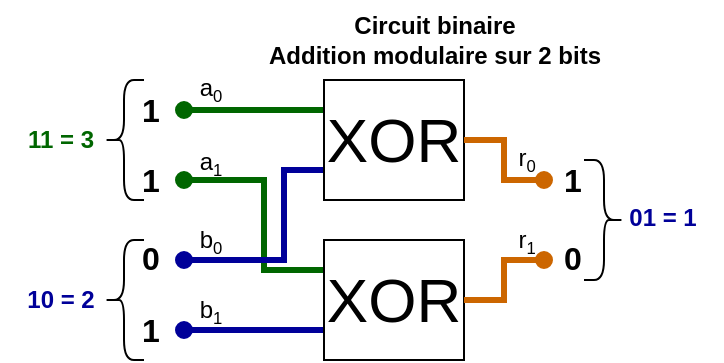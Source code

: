 <mxfile version="21.5.0" type="device" pages="2">
  <diagram name="Page-1" id="2JVBHi15vYsiEp_4ve-y">
    <mxGraphModel dx="782" dy="553" grid="1" gridSize="10" guides="1" tooltips="1" connect="1" arrows="1" fold="1" page="1" pageScale="1" pageWidth="827" pageHeight="1169" math="0" shadow="0">
      <root>
        <mxCell id="0" />
        <mxCell id="1" parent="0" />
        <mxCell id="0TnctNxrD1-3UNqjvdYk-1" value="" style="endArrow=none;html=1;rounded=0;strokeColor=#006600;strokeWidth=3;entryX=0;entryY=0.25;entryDx=0;entryDy=0;edgeStyle=orthogonalEdgeStyle;startArrow=oval;startFill=1;" parent="1" target="0TnctNxrD1-3UNqjvdYk-7" edge="1">
          <mxGeometry width="50" height="50" relative="1" as="geometry">
            <mxPoint x="240" y="255" as="sourcePoint" />
            <mxPoint x="320" y="240" as="targetPoint" />
            <Array as="points">
              <mxPoint x="260" y="255" />
              <mxPoint x="260" y="255" />
            </Array>
          </mxGeometry>
        </mxCell>
        <mxCell id="0TnctNxrD1-3UNqjvdYk-2" value="" style="endArrow=none;html=1;rounded=0;strokeColor=#006600;strokeWidth=3;entryX=0;entryY=0.25;entryDx=0;entryDy=0;edgeStyle=orthogonalEdgeStyle;startArrow=oval;startFill=1;" parent="1" target="0TnctNxrD1-3UNqjvdYk-8" edge="1">
          <mxGeometry width="50" height="50" relative="1" as="geometry">
            <mxPoint x="240" y="290" as="sourcePoint" />
            <mxPoint x="320" y="280" as="targetPoint" />
            <Array as="points">
              <mxPoint x="240" y="290" />
              <mxPoint x="280" y="290" />
              <mxPoint x="280" y="335" />
            </Array>
          </mxGeometry>
        </mxCell>
        <mxCell id="0TnctNxrD1-3UNqjvdYk-4" value="" style="endArrow=none;html=1;rounded=0;strokeWidth=3;strokeColor=#000099;entryX=0;entryY=0.75;entryDx=0;entryDy=0;edgeStyle=orthogonalEdgeStyle;startArrow=oval;startFill=1;" parent="1" target="0TnctNxrD1-3UNqjvdYk-7" edge="1">
          <mxGeometry width="50" height="50" relative="1" as="geometry">
            <mxPoint x="240" y="330" as="sourcePoint" />
            <mxPoint x="320" y="360" as="targetPoint" />
            <Array as="points">
              <mxPoint x="290" y="330" />
              <mxPoint x="290" y="285" />
            </Array>
          </mxGeometry>
        </mxCell>
        <mxCell id="0TnctNxrD1-3UNqjvdYk-5" value="" style="endArrow=none;html=1;rounded=0;strokeWidth=3;strokeColor=#000099;entryX=0;entryY=0.75;entryDx=0;entryDy=0;edgeStyle=orthogonalEdgeStyle;startArrow=oval;startFill=1;" parent="1" target="0TnctNxrD1-3UNqjvdYk-8" edge="1">
          <mxGeometry width="50" height="50" relative="1" as="geometry">
            <mxPoint x="240" y="365" as="sourcePoint" />
            <mxPoint x="320" y="400" as="targetPoint" />
            <Array as="points">
              <mxPoint x="274" y="365" />
              <mxPoint x="310" y="365" />
            </Array>
          </mxGeometry>
        </mxCell>
        <mxCell id="0TnctNxrD1-3UNqjvdYk-7" value="&lt;font style=&quot;font-size: 31px;&quot;&gt;XOR&lt;/font&gt;" style="rounded=0;whiteSpace=wrap;html=1;" parent="1" vertex="1">
          <mxGeometry x="310" y="240" width="70" height="60" as="geometry" />
        </mxCell>
        <mxCell id="0TnctNxrD1-3UNqjvdYk-8" value="&lt;font style=&quot;font-size: 31px;&quot;&gt;XOR&lt;/font&gt;" style="rounded=0;whiteSpace=wrap;html=1;" parent="1" vertex="1">
          <mxGeometry x="310" y="320" width="70" height="60" as="geometry" />
        </mxCell>
        <mxCell id="0TnctNxrD1-3UNqjvdYk-10" value="" style="endArrow=oval;html=1;rounded=0;strokeColor=#CC6600;strokeWidth=3;startArrow=none;startFill=0;exitX=1;exitY=0.5;exitDx=0;exitDy=0;edgeStyle=orthogonalEdgeStyle;endFill=1;" parent="1" source="0TnctNxrD1-3UNqjvdYk-7" edge="1">
          <mxGeometry width="50" height="50" relative="1" as="geometry">
            <mxPoint x="440" y="300" as="sourcePoint" />
            <mxPoint x="420" y="290" as="targetPoint" />
            <Array as="points">
              <mxPoint x="400" y="270" />
              <mxPoint x="400" y="290" />
            </Array>
          </mxGeometry>
        </mxCell>
        <mxCell id="0TnctNxrD1-3UNqjvdYk-11" value="" style="endArrow=oval;html=1;rounded=0;strokeColor=#CC6600;strokeWidth=3;startArrow=none;startFill=0;exitX=1;exitY=0.5;exitDx=0;exitDy=0;endFill=1;edgeStyle=orthogonalEdgeStyle;" parent="1" source="0TnctNxrD1-3UNqjvdYk-8" edge="1">
          <mxGeometry width="50" height="50" relative="1" as="geometry">
            <mxPoint x="380" y="344" as="sourcePoint" />
            <mxPoint x="420" y="330" as="targetPoint" />
            <Array as="points">
              <mxPoint x="400" y="350" />
              <mxPoint x="400" y="330" />
              <mxPoint x="420" y="330" />
            </Array>
          </mxGeometry>
        </mxCell>
        <mxCell id="0TnctNxrD1-3UNqjvdYk-14" value="&lt;b&gt;&lt;font style=&quot;font-size: 16px;&quot;&gt;1&lt;/font&gt;&lt;/b&gt;" style="text;html=1;align=center;verticalAlign=middle;resizable=0;points=[];autosize=1;strokeColor=none;fillColor=none;" parent="1" vertex="1">
          <mxGeometry x="208" y="240" width="30" height="30" as="geometry" />
        </mxCell>
        <mxCell id="0TnctNxrD1-3UNqjvdYk-15" value="&lt;b&gt;&lt;font style=&quot;font-size: 16px;&quot;&gt;1&lt;/font&gt;&lt;/b&gt;" style="text;html=1;align=center;verticalAlign=middle;resizable=0;points=[];autosize=1;strokeColor=none;fillColor=none;" parent="1" vertex="1">
          <mxGeometry x="208" y="274.5" width="30" height="30" as="geometry" />
        </mxCell>
        <mxCell id="0TnctNxrD1-3UNqjvdYk-16" value="&lt;b&gt;&lt;font style=&quot;font-size: 16px;&quot;&gt;1&lt;/font&gt;&lt;/b&gt;" style="text;html=1;align=center;verticalAlign=middle;resizable=0;points=[];autosize=1;strokeColor=none;fillColor=none;" parent="1" vertex="1">
          <mxGeometry x="208" y="350" width="30" height="30" as="geometry" />
        </mxCell>
        <mxCell id="0TnctNxrD1-3UNqjvdYk-18" value="&lt;b&gt;&lt;font style=&quot;font-size: 16px;&quot;&gt;0&lt;/font&gt;&lt;/b&gt;" style="text;html=1;align=center;verticalAlign=middle;resizable=0;points=[];autosize=1;strokeColor=none;fillColor=none;" parent="1" vertex="1">
          <mxGeometry x="208" y="314" width="30" height="30" as="geometry" />
        </mxCell>
        <mxCell id="0TnctNxrD1-3UNqjvdYk-19" value="&lt;b&gt;&lt;font style=&quot;font-size: 16px;&quot;&gt;1&lt;/font&gt;&lt;/b&gt;" style="text;html=1;align=center;verticalAlign=middle;resizable=0;points=[];autosize=1;strokeColor=none;fillColor=none;" parent="1" vertex="1">
          <mxGeometry x="419" y="274.5" width="30" height="30" as="geometry" />
        </mxCell>
        <mxCell id="0TnctNxrD1-3UNqjvdYk-21" value="&lt;b&gt;&lt;font style=&quot;font-size: 16px;&quot;&gt;0&lt;/font&gt;&lt;/b&gt;" style="text;html=1;align=center;verticalAlign=middle;resizable=0;points=[];autosize=1;strokeColor=none;fillColor=none;" parent="1" vertex="1">
          <mxGeometry x="419" y="314" width="30" height="30" as="geometry" />
        </mxCell>
        <mxCell id="0TnctNxrD1-3UNqjvdYk-22" value="" style="shape=curlyBracket;whiteSpace=wrap;html=1;rounded=1;labelPosition=left;verticalLabelPosition=middle;align=right;verticalAlign=middle;" parent="1" vertex="1">
          <mxGeometry x="200" y="240" width="20" height="60" as="geometry" />
        </mxCell>
        <mxCell id="0TnctNxrD1-3UNqjvdYk-23" value="" style="shape=curlyBracket;whiteSpace=wrap;html=1;rounded=1;labelPosition=left;verticalLabelPosition=middle;align=right;verticalAlign=middle;" parent="1" vertex="1">
          <mxGeometry x="200" y="320" width="20" height="60" as="geometry" />
        </mxCell>
        <mxCell id="0TnctNxrD1-3UNqjvdYk-24" value="" style="shape=curlyBracket;whiteSpace=wrap;html=1;rounded=1;flipH=1;labelPosition=right;verticalLabelPosition=middle;align=left;verticalAlign=middle;" parent="1" vertex="1">
          <mxGeometry x="440" y="280" width="20" height="60" as="geometry" />
        </mxCell>
        <mxCell id="0TnctNxrD1-3UNqjvdYk-25" value="&lt;b&gt;&lt;font color=&quot;#006600&quot;&gt;11 = 3&lt;/font&gt;&lt;/b&gt;" style="text;html=1;align=center;verticalAlign=middle;resizable=0;points=[];autosize=1;strokeColor=none;fillColor=none;" parent="1" vertex="1">
          <mxGeometry x="148" y="255" width="60" height="30" as="geometry" />
        </mxCell>
        <mxCell id="0TnctNxrD1-3UNqjvdYk-26" value="&lt;b&gt;&lt;font color=&quot;#000099&quot;&gt;10 = 2&lt;/font&gt;&lt;/b&gt;" style="text;html=1;align=center;verticalAlign=middle;resizable=0;points=[];autosize=1;strokeColor=none;fillColor=none;" parent="1" vertex="1">
          <mxGeometry x="148" y="335" width="60" height="30" as="geometry" />
        </mxCell>
        <mxCell id="0TnctNxrD1-3UNqjvdYk-27" value="&lt;b&gt;&lt;font color=&quot;#000099&quot;&gt;01 = 1&lt;/font&gt;&lt;/b&gt;" style="text;html=1;align=center;verticalAlign=middle;resizable=0;points=[];autosize=1;strokeColor=none;fillColor=none;" parent="1" vertex="1">
          <mxGeometry x="449" y="294" width="60" height="30" as="geometry" />
        </mxCell>
        <mxCell id="0TnctNxrD1-3UNqjvdYk-29" value="r&lt;span style=&quot;font-size: 10px;&quot;&gt;&lt;sub&gt;1&lt;/sub&gt;&lt;/span&gt;" style="text;html=1;align=center;verticalAlign=middle;resizable=0;points=[];autosize=1;strokeColor=none;fillColor=none;" parent="1" vertex="1">
          <mxGeometry x="396" y="305" width="30" height="30" as="geometry" />
        </mxCell>
        <mxCell id="0TnctNxrD1-3UNqjvdYk-30" value="r&lt;span style=&quot;font-size: 10px;&quot;&gt;&lt;sub&gt;0&lt;/sub&gt;&lt;/span&gt;" style="text;html=1;align=center;verticalAlign=middle;resizable=0;points=[];autosize=1;strokeColor=none;fillColor=none;" parent="1" vertex="1">
          <mxGeometry x="396" y="264" width="30" height="30" as="geometry" />
        </mxCell>
        <mxCell id="0TnctNxrD1-3UNqjvdYk-31" value="a&lt;span style=&quot;font-size: 10px;&quot;&gt;&lt;sub&gt;0&lt;/sub&gt;&lt;/span&gt;" style="text;html=1;align=center;verticalAlign=middle;resizable=0;points=[];autosize=1;strokeColor=none;fillColor=none;" parent="1" vertex="1">
          <mxGeometry x="238" y="229" width="30" height="30" as="geometry" />
        </mxCell>
        <mxCell id="0TnctNxrD1-3UNqjvdYk-32" value="b&lt;span style=&quot;font-size: 10px;&quot;&gt;&lt;sub&gt;0&lt;/sub&gt;&lt;/span&gt;" style="text;html=1;align=center;verticalAlign=middle;resizable=0;points=[];autosize=1;strokeColor=none;fillColor=none;" parent="1" vertex="1">
          <mxGeometry x="238" y="305" width="30" height="30" as="geometry" />
        </mxCell>
        <mxCell id="0TnctNxrD1-3UNqjvdYk-33" value="a&lt;span style=&quot;font-size: 10px;&quot;&gt;&lt;sub&gt;1&lt;/sub&gt;&lt;/span&gt;" style="text;html=1;align=center;verticalAlign=middle;resizable=0;points=[];autosize=1;strokeColor=none;fillColor=none;" parent="1" vertex="1">
          <mxGeometry x="238" y="266" width="30" height="30" as="geometry" />
        </mxCell>
        <mxCell id="0TnctNxrD1-3UNqjvdYk-34" value="b&lt;span style=&quot;font-size: 10px;&quot;&gt;&lt;sub&gt;1&lt;/sub&gt;&lt;/span&gt;" style="text;html=1;align=center;verticalAlign=middle;resizable=0;points=[];autosize=1;strokeColor=none;fillColor=none;" parent="1" vertex="1">
          <mxGeometry x="238" y="340" width="30" height="30" as="geometry" />
        </mxCell>
        <mxCell id="0TnctNxrD1-3UNqjvdYk-37" value="&lt;b&gt;Circuit binaire&lt;br&gt;Addition modulaire sur 2 bits&lt;/b&gt;" style="text;html=1;align=center;verticalAlign=middle;resizable=0;points=[];autosize=1;strokeColor=none;fillColor=none;" parent="1" vertex="1">
          <mxGeometry x="270" y="200" width="190" height="40" as="geometry" />
        </mxCell>
      </root>
    </mxGraphModel>
  </diagram>
  <diagram id="ttHsFMe3aV802tkco5y6" name="Shor">
    <mxGraphModel dx="626" dy="442" grid="1" gridSize="10" guides="1" tooltips="1" connect="1" arrows="1" fold="1" page="1" pageScale="1" pageWidth="827" pageHeight="1169" math="0" shadow="0">
      <root>
        <mxCell id="0" />
        <mxCell id="1" parent="0" />
        <mxCell id="IhvbOBe0p_BrjTa_Uy1Y-1" value="" style="endArrow=none;html=1;rounded=0;" edge="1" parent="1">
          <mxGeometry width="50" height="50" relative="1" as="geometry">
            <mxPoint x="210" y="70" as="sourcePoint" />
            <mxPoint x="730" y="70" as="targetPoint" />
          </mxGeometry>
        </mxCell>
        <mxCell id="IhvbOBe0p_BrjTa_Uy1Y-2" value="" style="endArrow=none;html=1;rounded=0;" edge="1" parent="1">
          <mxGeometry width="50" height="50" relative="1" as="geometry">
            <mxPoint x="210" y="100" as="sourcePoint" />
            <mxPoint x="730" y="100" as="targetPoint" />
          </mxGeometry>
        </mxCell>
        <mxCell id="IhvbOBe0p_BrjTa_Uy1Y-3" value="" style="endArrow=none;html=1;rounded=0;" edge="1" parent="1">
          <mxGeometry width="50" height="50" relative="1" as="geometry">
            <mxPoint x="210" y="140" as="sourcePoint" />
            <mxPoint x="730" y="140" as="targetPoint" />
          </mxGeometry>
        </mxCell>
        <mxCell id="IhvbOBe0p_BrjTa_Uy1Y-4" value="" style="endArrow=none;dashed=1;html=1;dashPattern=1 3;strokeWidth=2;rounded=0;" edge="1" parent="1">
          <mxGeometry width="50" height="50" relative="1" as="geometry">
            <mxPoint x="230" y="130" as="sourcePoint" />
            <mxPoint x="230" y="110" as="targetPoint" />
            <Array as="points">
              <mxPoint x="230" y="110" />
            </Array>
          </mxGeometry>
        </mxCell>
        <mxCell id="IhvbOBe0p_BrjTa_Uy1Y-5" value="" style="shape=curlyBracket;whiteSpace=wrap;html=1;rounded=1;labelPosition=left;verticalLabelPosition=middle;align=right;verticalAlign=middle;" vertex="1" parent="1">
          <mxGeometry x="185" y="70" width="20" height="70" as="geometry" />
        </mxCell>
        <mxCell id="IhvbOBe0p_BrjTa_Uy1Y-6" value="&lt;b&gt;reg_X&lt;br&gt;&lt;/b&gt;2n qubits" style="text;html=1;align=center;verticalAlign=middle;resizable=0;points=[];autosize=1;strokeColor=none;fillColor=none;" vertex="1" parent="1">
          <mxGeometry x="115" y="80" width="70" height="40" as="geometry" />
        </mxCell>
        <mxCell id="IhvbOBe0p_BrjTa_Uy1Y-7" value="" style="shape=curlyBracket;whiteSpace=wrap;html=1;rounded=1;labelPosition=left;verticalLabelPosition=middle;align=right;verticalAlign=middle;" vertex="1" parent="1">
          <mxGeometry x="185" y="170" width="20" height="60" as="geometry" />
        </mxCell>
        <mxCell id="IhvbOBe0p_BrjTa_Uy1Y-8" value="&lt;b&gt;reg_Z&lt;/b&gt;&lt;br&gt;n qubits" style="text;html=1;align=center;verticalAlign=middle;resizable=0;points=[];autosize=1;strokeColor=none;fillColor=none;" vertex="1" parent="1">
          <mxGeometry x="115" y="185" width="70" height="40" as="geometry" />
        </mxCell>
        <mxCell id="IhvbOBe0p_BrjTa_Uy1Y-9" value="" style="shape=curlyBracket;whiteSpace=wrap;html=1;rounded=1;labelPosition=left;verticalLabelPosition=middle;align=right;verticalAlign=middle;" vertex="1" parent="1">
          <mxGeometry x="185" y="250" width="20" height="60" as="geometry" />
        </mxCell>
        <mxCell id="IhvbOBe0p_BrjTa_Uy1Y-10" value="&lt;b style=&quot;border-color: var(--border-color);&quot;&gt;ancilia&lt;/b&gt;&lt;br&gt;n+4 qubits" style="text;html=1;align=center;verticalAlign=middle;resizable=0;points=[];autosize=1;strokeColor=none;fillColor=none;" vertex="1" parent="1">
          <mxGeometry x="110" y="265" width="80" height="40" as="geometry" />
        </mxCell>
        <mxCell id="IhvbOBe0p_BrjTa_Uy1Y-11" value="H" style="rounded=0;whiteSpace=wrap;html=1;" vertex="1" parent="1">
          <mxGeometry x="240" y="130" width="20" height="20" as="geometry" />
        </mxCell>
        <mxCell id="IhvbOBe0p_BrjTa_Uy1Y-12" value="H" style="rounded=0;whiteSpace=wrap;html=1;" vertex="1" parent="1">
          <mxGeometry x="240" y="90" width="20" height="20" as="geometry" />
        </mxCell>
        <mxCell id="IhvbOBe0p_BrjTa_Uy1Y-13" value="H" style="rounded=0;whiteSpace=wrap;html=1;" vertex="1" parent="1">
          <mxGeometry x="240" y="60" width="20" height="20" as="geometry" />
        </mxCell>
        <mxCell id="IhvbOBe0p_BrjTa_Uy1Y-14" value="" style="endArrow=none;html=1;rounded=0;" edge="1" parent="1">
          <mxGeometry width="50" height="50" relative="1" as="geometry">
            <mxPoint x="210" y="170" as="sourcePoint" />
            <mxPoint x="730" y="170" as="targetPoint" />
          </mxGeometry>
        </mxCell>
        <mxCell id="IhvbOBe0p_BrjTa_Uy1Y-15" value="" style="endArrow=none;html=1;rounded=0;" edge="1" parent="1">
          <mxGeometry width="50" height="50" relative="1" as="geometry">
            <mxPoint x="210" y="190" as="sourcePoint" />
            <mxPoint x="730" y="190" as="targetPoint" />
          </mxGeometry>
        </mxCell>
        <mxCell id="IhvbOBe0p_BrjTa_Uy1Y-16" value="" style="endArrow=none;html=1;rounded=0;" edge="1" parent="1">
          <mxGeometry width="50" height="50" relative="1" as="geometry">
            <mxPoint x="210" y="230" as="sourcePoint" />
            <mxPoint x="730" y="230" as="targetPoint" />
          </mxGeometry>
        </mxCell>
        <mxCell id="IhvbOBe0p_BrjTa_Uy1Y-17" value="" style="endArrow=none;dashed=1;html=1;dashPattern=1 3;strokeWidth=2;rounded=0;" edge="1" parent="1">
          <mxGeometry width="50" height="50" relative="1" as="geometry">
            <mxPoint x="230" y="220" as="sourcePoint" />
            <mxPoint x="230" y="200" as="targetPoint" />
          </mxGeometry>
        </mxCell>
        <mxCell id="IhvbOBe0p_BrjTa_Uy1Y-18" value="X" style="rounded=0;whiteSpace=wrap;html=1;" vertex="1" parent="1">
          <mxGeometry x="240" y="160" width="20" height="20" as="geometry" />
        </mxCell>
        <mxCell id="IhvbOBe0p_BrjTa_Uy1Y-19" value="" style="endArrow=none;html=1;rounded=0;" edge="1" parent="1">
          <mxGeometry width="50" height="50" relative="1" as="geometry">
            <mxPoint x="210" y="250" as="sourcePoint" />
            <mxPoint x="730" y="250" as="targetPoint" />
          </mxGeometry>
        </mxCell>
        <mxCell id="IhvbOBe0p_BrjTa_Uy1Y-20" value="" style="endArrow=none;html=1;rounded=0;" edge="1" parent="1">
          <mxGeometry width="50" height="50" relative="1" as="geometry">
            <mxPoint x="210" y="270" as="sourcePoint" />
            <mxPoint x="730" y="270" as="targetPoint" />
          </mxGeometry>
        </mxCell>
        <mxCell id="IhvbOBe0p_BrjTa_Uy1Y-21" value="" style="endArrow=none;html=1;rounded=0;" edge="1" parent="1">
          <mxGeometry width="50" height="50" relative="1" as="geometry">
            <mxPoint x="210" y="310" as="sourcePoint" />
            <mxPoint x="730" y="310" as="targetPoint" />
          </mxGeometry>
        </mxCell>
        <mxCell id="IhvbOBe0p_BrjTa_Uy1Y-22" value="" style="endArrow=none;dashed=1;html=1;dashPattern=1 3;strokeWidth=2;rounded=0;" edge="1" parent="1">
          <mxGeometry width="50" height="50" relative="1" as="geometry">
            <mxPoint x="230" y="300" as="sourcePoint" />
            <mxPoint x="230" y="280" as="targetPoint" />
          </mxGeometry>
        </mxCell>
        <mxCell id="IhvbOBe0p_BrjTa_Uy1Y-23" value="MODULAR&lt;br&gt;EXPONENTIATION&lt;br&gt;(a)&lt;br&gt;&lt;br&gt;&lt;br&gt;&lt;br&gt;&lt;br&gt;&lt;br&gt;&lt;br&gt;" style="rounded=0;whiteSpace=wrap;html=1;" vertex="1" parent="1">
          <mxGeometry x="290" y="60" width="220" height="260" as="geometry" />
        </mxCell>
        <mxCell id="IhvbOBe0p_BrjTa_Uy1Y-24" value="QFT&lt;sup&gt;†&lt;/sup&gt;&lt;span id=&quot;docs-internal-guid-66bec11a-7fff-207b-f78b-7643b8b706ee&quot;&gt;&lt;/span&gt;" style="rounded=0;whiteSpace=wrap;html=1;" vertex="1" parent="1">
          <mxGeometry x="530" y="60" width="150" height="90" as="geometry" />
        </mxCell>
        <mxCell id="IhvbOBe0p_BrjTa_Uy1Y-25" value="&lt;span id=&quot;docs-internal-guid-df8efc74-7fff-1b15-d392-07bf68c7a7da&quot;&gt;&lt;/span&gt;⦛" style="rounded=0;whiteSpace=wrap;html=1;" vertex="1" parent="1">
          <mxGeometry x="700" y="60" width="20" height="20" as="geometry" />
        </mxCell>
        <mxCell id="IhvbOBe0p_BrjTa_Uy1Y-26" value="&lt;span id=&quot;docs-internal-guid-df8efc74-7fff-1b15-d392-07bf68c7a7da&quot;&gt;&lt;/span&gt;⦛" style="rounded=0;whiteSpace=wrap;html=1;" vertex="1" parent="1">
          <mxGeometry x="700" y="90" width="20" height="20" as="geometry" />
        </mxCell>
        <mxCell id="IhvbOBe0p_BrjTa_Uy1Y-27" value="&lt;span id=&quot;docs-internal-guid-df8efc74-7fff-1b15-d392-07bf68c7a7da&quot;&gt;&lt;/span&gt;⦛" style="rounded=0;whiteSpace=wrap;html=1;" vertex="1" parent="1">
          <mxGeometry x="700" y="130" width="20" height="20" as="geometry" />
        </mxCell>
        <mxCell id="IhvbOBe0p_BrjTa_Uy1Y-28" value="|0&amp;gt;" style="text;html=1;align=center;verticalAlign=middle;resizable=0;points=[];autosize=1;strokeColor=none;fillColor=none;" vertex="1" parent="1">
          <mxGeometry x="290" y="265" width="40" height="30" as="geometry" />
        </mxCell>
        <mxCell id="IhvbOBe0p_BrjTa_Uy1Y-29" value="|0&amp;gt;" style="text;html=1;align=center;verticalAlign=middle;resizable=0;points=[];autosize=1;strokeColor=none;fillColor=none;" vertex="1" parent="1">
          <mxGeometry x="470" y="265" width="40" height="30" as="geometry" />
        </mxCell>
        <mxCell id="IhvbOBe0p_BrjTa_Uy1Y-30" value="|1&amp;gt;" style="text;html=1;align=center;verticalAlign=middle;resizable=0;points=[];autosize=1;strokeColor=none;fillColor=none;" vertex="1" parent="1">
          <mxGeometry x="290" y="185" width="40" height="30" as="geometry" />
        </mxCell>
        <mxCell id="IhvbOBe0p_BrjTa_Uy1Y-31" value="|a&lt;sup&gt;x &lt;/sup&gt;mod N&amp;gt;" style="text;html=1;align=center;verticalAlign=middle;resizable=0;points=[];autosize=1;strokeColor=none;fillColor=none;" vertex="1" parent="1">
          <mxGeometry x="430" y="185" width="80" height="30" as="geometry" />
        </mxCell>
        <mxCell id="IhvbOBe0p_BrjTa_Uy1Y-32" value="|H&lt;sup&gt;2n&lt;/sup&gt;&amp;gt;" style="text;html=1;align=center;verticalAlign=middle;resizable=0;points=[];autosize=1;strokeColor=none;fillColor=none;" vertex="1" parent="1">
          <mxGeometry x="290" y="90" width="50" height="30" as="geometry" />
        </mxCell>
        <mxCell id="IhvbOBe0p_BrjTa_Uy1Y-33" value="|𝝍&amp;gt;" style="text;html=1;align=center;verticalAlign=middle;resizable=0;points=[];autosize=1;strokeColor=none;fillColor=none;" vertex="1" parent="1">
          <mxGeometry x="470" y="90" width="40" height="30" as="geometry" />
        </mxCell>
        <mxCell id="IhvbOBe0p_BrjTa_Uy1Y-34" value="|𝝍&amp;gt;" style="text;html=1;align=center;verticalAlign=middle;resizable=0;points=[];autosize=1;strokeColor=none;fillColor=none;" vertex="1" parent="1">
          <mxGeometry x="530" y="90" width="40" height="30" as="geometry" />
        </mxCell>
        <mxCell id="IhvbOBe0p_BrjTa_Uy1Y-35" value="|j/r&amp;gt;" style="text;html=1;align=center;verticalAlign=middle;resizable=0;points=[];autosize=1;strokeColor=none;fillColor=none;" vertex="1" parent="1">
          <mxGeometry x="640" y="90" width="40" height="30" as="geometry" />
        </mxCell>
        <mxCell id="IhvbOBe0p_BrjTa_Uy1Y-36" value="" style="endArrow=none;dashed=1;html=1;dashPattern=1 3;strokeWidth=2;rounded=0;" edge="1" parent="1">
          <mxGeometry width="50" height="50" relative="1" as="geometry">
            <mxPoint x="520" y="130" as="sourcePoint" />
            <mxPoint x="520" y="110" as="targetPoint" />
          </mxGeometry>
        </mxCell>
        <mxCell id="IhvbOBe0p_BrjTa_Uy1Y-37" value="" style="endArrow=none;dashed=1;html=1;dashPattern=1 3;strokeWidth=2;rounded=0;" edge="1" parent="1">
          <mxGeometry width="50" height="50" relative="1" as="geometry">
            <mxPoint x="520" y="220" as="sourcePoint" />
            <mxPoint x="520" y="200" as="targetPoint" />
          </mxGeometry>
        </mxCell>
        <mxCell id="IhvbOBe0p_BrjTa_Uy1Y-38" value="" style="endArrow=none;dashed=1;html=1;dashPattern=1 3;strokeWidth=2;rounded=0;" edge="1" parent="1">
          <mxGeometry width="50" height="50" relative="1" as="geometry">
            <mxPoint x="520" y="300" as="sourcePoint" />
            <mxPoint x="520" y="280" as="targetPoint" />
          </mxGeometry>
        </mxCell>
        <mxCell id="IhvbOBe0p_BrjTa_Uy1Y-39" value="" style="endArrow=none;dashed=1;html=1;dashPattern=1 3;strokeWidth=2;rounded=0;" edge="1" parent="1">
          <mxGeometry width="50" height="50" relative="1" as="geometry">
            <mxPoint x="690" y="130" as="sourcePoint" />
            <mxPoint x="690" y="110" as="targetPoint" />
          </mxGeometry>
        </mxCell>
        <mxCell id="IhvbOBe0p_BrjTa_Uy1Y-40" value="" style="endArrow=none;dashed=1;html=1;dashPattern=1 3;strokeWidth=2;rounded=0;" edge="1" parent="1">
          <mxGeometry width="50" height="50" relative="1" as="geometry">
            <mxPoint x="690" y="220" as="sourcePoint" />
            <mxPoint x="690" y="200" as="targetPoint" />
          </mxGeometry>
        </mxCell>
        <mxCell id="IhvbOBe0p_BrjTa_Uy1Y-41" value="" style="endArrow=none;dashed=1;html=1;dashPattern=1 3;strokeWidth=2;rounded=0;" edge="1" parent="1">
          <mxGeometry width="50" height="50" relative="1" as="geometry">
            <mxPoint x="690" y="300" as="sourcePoint" />
            <mxPoint x="690" y="280" as="targetPoint" />
          </mxGeometry>
        </mxCell>
        <mxCell id="tu-cWUOOLZiXC8_iIeYQ-1" value="" style="endArrow=none;html=1;rounded=0;" edge="1" parent="1">
          <mxGeometry width="50" height="50" relative="1" as="geometry">
            <mxPoint x="200" y="410" as="sourcePoint" />
            <mxPoint x="460" y="410" as="targetPoint" />
          </mxGeometry>
        </mxCell>
        <mxCell id="tu-cWUOOLZiXC8_iIeYQ-2" value="" style="endArrow=none;html=1;rounded=0;" edge="1" parent="1">
          <mxGeometry width="50" height="50" relative="1" as="geometry">
            <mxPoint x="200" y="440" as="sourcePoint" />
            <mxPoint x="460" y="440" as="targetPoint" />
          </mxGeometry>
        </mxCell>
        <mxCell id="tu-cWUOOLZiXC8_iIeYQ-3" value="" style="endArrow=none;html=1;rounded=0;" edge="1" parent="1">
          <mxGeometry width="50" height="50" relative="1" as="geometry">
            <mxPoint x="200" y="480" as="sourcePoint" />
            <mxPoint x="460" y="480" as="targetPoint" />
          </mxGeometry>
        </mxCell>
        <mxCell id="tu-cWUOOLZiXC8_iIeYQ-4" value="" style="endArrow=none;dashed=1;html=1;dashPattern=1 3;strokeWidth=2;rounded=0;" edge="1" parent="1">
          <mxGeometry width="50" height="50" relative="1" as="geometry">
            <mxPoint x="210" y="470" as="sourcePoint" />
            <mxPoint x="210" y="450" as="targetPoint" />
            <Array as="points">
              <mxPoint x="210" y="450" />
            </Array>
          </mxGeometry>
        </mxCell>
        <mxCell id="tu-cWUOOLZiXC8_iIeYQ-5" value="" style="shape=curlyBracket;whiteSpace=wrap;html=1;rounded=1;labelPosition=left;verticalLabelPosition=middle;align=right;verticalAlign=middle;" vertex="1" parent="1">
          <mxGeometry x="170" y="410" width="20" height="70" as="geometry" />
        </mxCell>
        <mxCell id="tu-cWUOOLZiXC8_iIeYQ-6" value="&lt;b&gt;reg_X&lt;br&gt;&lt;/b&gt;2n qubits" style="text;html=1;align=center;verticalAlign=middle;resizable=0;points=[];autosize=1;strokeColor=none;fillColor=none;" vertex="1" parent="1">
          <mxGeometry x="105" y="425" width="70" height="40" as="geometry" />
        </mxCell>
        <mxCell id="tu-cWUOOLZiXC8_iIeYQ-7" value="" style="shape=curlyBracket;whiteSpace=wrap;html=1;rounded=1;labelPosition=left;verticalLabelPosition=middle;align=right;verticalAlign=middle;" vertex="1" parent="1">
          <mxGeometry x="170" y="510" width="20" height="60" as="geometry" />
        </mxCell>
        <mxCell id="tu-cWUOOLZiXC8_iIeYQ-8" value="&lt;b&gt;reg_Z&lt;/b&gt;&lt;br&gt;n qubits" style="text;html=1;align=center;verticalAlign=middle;resizable=0;points=[];autosize=1;strokeColor=none;fillColor=none;" vertex="1" parent="1">
          <mxGeometry x="105" y="520" width="70" height="40" as="geometry" />
        </mxCell>
        <mxCell id="tu-cWUOOLZiXC8_iIeYQ-9" value="" style="shape=curlyBracket;whiteSpace=wrap;html=1;rounded=1;labelPosition=left;verticalLabelPosition=middle;align=right;verticalAlign=middle;" vertex="1" parent="1">
          <mxGeometry x="170" y="590" width="20" height="60" as="geometry" />
        </mxCell>
        <mxCell id="tu-cWUOOLZiXC8_iIeYQ-10" value="&lt;b style=&quot;border-color: var(--border-color);&quot;&gt;ancilia&lt;/b&gt;&lt;br&gt;n+4 qubits" style="text;html=1;align=center;verticalAlign=middle;resizable=0;points=[];autosize=1;strokeColor=none;fillColor=none;" vertex="1" parent="1">
          <mxGeometry x="95" y="600" width="80" height="40" as="geometry" />
        </mxCell>
        <mxCell id="tu-cWUOOLZiXC8_iIeYQ-14" value="" style="endArrow=none;html=1;rounded=0;" edge="1" parent="1">
          <mxGeometry width="50" height="50" relative="1" as="geometry">
            <mxPoint x="200" y="510" as="sourcePoint" />
            <mxPoint x="460" y="510" as="targetPoint" />
          </mxGeometry>
        </mxCell>
        <mxCell id="tu-cWUOOLZiXC8_iIeYQ-15" value="" style="endArrow=none;html=1;rounded=0;" edge="1" parent="1">
          <mxGeometry width="50" height="50" relative="1" as="geometry">
            <mxPoint x="200" y="530" as="sourcePoint" />
            <mxPoint x="460" y="530" as="targetPoint" />
          </mxGeometry>
        </mxCell>
        <mxCell id="tu-cWUOOLZiXC8_iIeYQ-16" value="" style="endArrow=none;html=1;rounded=0;" edge="1" parent="1">
          <mxGeometry width="50" height="50" relative="1" as="geometry">
            <mxPoint x="200" y="570" as="sourcePoint" />
            <mxPoint x="460" y="570" as="targetPoint" />
          </mxGeometry>
        </mxCell>
        <mxCell id="tu-cWUOOLZiXC8_iIeYQ-17" value="" style="endArrow=none;dashed=1;html=1;dashPattern=1 3;strokeWidth=2;rounded=0;" edge="1" parent="1">
          <mxGeometry width="50" height="50" relative="1" as="geometry">
            <mxPoint x="210" y="560" as="sourcePoint" />
            <mxPoint x="210" y="540" as="targetPoint" />
          </mxGeometry>
        </mxCell>
        <mxCell id="tu-cWUOOLZiXC8_iIeYQ-19" value="" style="endArrow=none;html=1;rounded=0;" edge="1" parent="1">
          <mxGeometry width="50" height="50" relative="1" as="geometry">
            <mxPoint x="200" y="590" as="sourcePoint" />
            <mxPoint x="460" y="590" as="targetPoint" />
          </mxGeometry>
        </mxCell>
        <mxCell id="tu-cWUOOLZiXC8_iIeYQ-20" value="" style="endArrow=none;html=1;rounded=0;" edge="1" parent="1">
          <mxGeometry width="50" height="50" relative="1" as="geometry">
            <mxPoint x="200" y="610" as="sourcePoint" />
            <mxPoint x="460" y="610" as="targetPoint" />
          </mxGeometry>
        </mxCell>
        <mxCell id="tu-cWUOOLZiXC8_iIeYQ-21" value="" style="endArrow=none;html=1;rounded=0;" edge="1" parent="1">
          <mxGeometry width="50" height="50" relative="1" as="geometry">
            <mxPoint x="200" y="650" as="sourcePoint" />
            <mxPoint x="460" y="650" as="targetPoint" />
          </mxGeometry>
        </mxCell>
        <mxCell id="tu-cWUOOLZiXC8_iIeYQ-22" value="" style="endArrow=none;dashed=1;html=1;dashPattern=1 3;strokeWidth=2;rounded=0;" edge="1" parent="1">
          <mxGeometry width="50" height="50" relative="1" as="geometry">
            <mxPoint x="210" y="640" as="sourcePoint" />
            <mxPoint x="210" y="620" as="targetPoint" />
          </mxGeometry>
        </mxCell>
        <mxCell id="tu-cWUOOLZiXC8_iIeYQ-23" value="MODULAR&lt;br&gt;EXPONENTIATION&lt;br&gt;(a)&lt;br&gt;&lt;br&gt;&lt;br&gt;&lt;br&gt;&lt;br&gt;&lt;br&gt;&lt;br&gt;" style="rounded=0;whiteSpace=wrap;html=1;" vertex="1" parent="1">
          <mxGeometry x="220" y="400" width="220" height="260" as="geometry" />
        </mxCell>
        <mxCell id="tu-cWUOOLZiXC8_iIeYQ-28" value="|0&amp;gt;" style="text;html=1;align=center;verticalAlign=middle;resizable=0;points=[];autosize=1;strokeColor=none;fillColor=none;" vertex="1" parent="1">
          <mxGeometry x="220" y="605" width="40" height="30" as="geometry" />
        </mxCell>
        <mxCell id="tu-cWUOOLZiXC8_iIeYQ-29" value="|0&amp;gt;" style="text;html=1;align=center;verticalAlign=middle;resizable=0;points=[];autosize=1;strokeColor=none;fillColor=none;" vertex="1" parent="1">
          <mxGeometry x="400" y="605" width="40" height="30" as="geometry" />
        </mxCell>
        <mxCell id="tu-cWUOOLZiXC8_iIeYQ-30" value="|1&amp;gt;" style="text;html=1;align=center;verticalAlign=middle;resizable=0;points=[];autosize=1;strokeColor=none;fillColor=none;" vertex="1" parent="1">
          <mxGeometry x="220" y="525" width="40" height="30" as="geometry" />
        </mxCell>
        <mxCell id="tu-cWUOOLZiXC8_iIeYQ-31" value="|a&lt;sup&gt;x &lt;/sup&gt;mod N&amp;gt;" style="text;html=1;align=center;verticalAlign=middle;resizable=0;points=[];autosize=1;strokeColor=none;fillColor=none;" vertex="1" parent="1">
          <mxGeometry x="360" y="525" width="80" height="30" as="geometry" />
        </mxCell>
        <mxCell id="tu-cWUOOLZiXC8_iIeYQ-32" value="|H&lt;sup&gt;2n&lt;/sup&gt;&amp;gt;" style="text;html=1;align=center;verticalAlign=middle;resizable=0;points=[];autosize=1;strokeColor=none;fillColor=none;" vertex="1" parent="1">
          <mxGeometry x="220" y="430" width="50" height="30" as="geometry" />
        </mxCell>
        <mxCell id="tu-cWUOOLZiXC8_iIeYQ-33" value="|𝝍&amp;gt;" style="text;html=1;align=center;verticalAlign=middle;resizable=0;points=[];autosize=1;strokeColor=none;fillColor=none;" vertex="1" parent="1">
          <mxGeometry x="400" y="430" width="40" height="30" as="geometry" />
        </mxCell>
        <mxCell id="tu-cWUOOLZiXC8_iIeYQ-42" value="" style="endArrow=none;dashed=1;html=1;dashPattern=1 3;strokeWidth=2;rounded=0;" edge="1" parent="1">
          <mxGeometry width="50" height="50" relative="1" as="geometry">
            <mxPoint x="450" y="470" as="sourcePoint" />
            <mxPoint x="450" y="450" as="targetPoint" />
            <Array as="points">
              <mxPoint x="450" y="450" />
            </Array>
          </mxGeometry>
        </mxCell>
        <mxCell id="tu-cWUOOLZiXC8_iIeYQ-43" value="" style="endArrow=none;dashed=1;html=1;dashPattern=1 3;strokeWidth=2;rounded=0;" edge="1" parent="1">
          <mxGeometry width="50" height="50" relative="1" as="geometry">
            <mxPoint x="450" y="560" as="sourcePoint" />
            <mxPoint x="450" y="540" as="targetPoint" />
          </mxGeometry>
        </mxCell>
        <mxCell id="tu-cWUOOLZiXC8_iIeYQ-44" value="" style="endArrow=none;dashed=1;html=1;dashPattern=1 3;strokeWidth=2;rounded=0;" edge="1" parent="1">
          <mxGeometry width="50" height="50" relative="1" as="geometry">
            <mxPoint x="450" y="640" as="sourcePoint" />
            <mxPoint x="450" y="620" as="targetPoint" />
          </mxGeometry>
        </mxCell>
        <mxCell id="tu-cWUOOLZiXC8_iIeYQ-45" value="" style="endArrow=none;html=1;rounded=0;" edge="1" parent="1">
          <mxGeometry width="50" height="50" relative="1" as="geometry">
            <mxPoint x="630" y="410" as="sourcePoint" />
            <mxPoint x="1670" y="410" as="targetPoint" />
          </mxGeometry>
        </mxCell>
        <mxCell id="tu-cWUOOLZiXC8_iIeYQ-46" value="" style="endArrow=none;html=1;rounded=0;" edge="1" parent="1">
          <mxGeometry width="50" height="50" relative="1" as="geometry">
            <mxPoint x="630" y="440" as="sourcePoint" />
            <mxPoint x="1670" y="440" as="targetPoint" />
          </mxGeometry>
        </mxCell>
        <mxCell id="tu-cWUOOLZiXC8_iIeYQ-47" value="" style="endArrow=none;html=1;rounded=0;" edge="1" parent="1">
          <mxGeometry width="50" height="50" relative="1" as="geometry">
            <mxPoint x="630" y="480" as="sourcePoint" />
            <mxPoint x="1670" y="480" as="targetPoint" />
          </mxGeometry>
        </mxCell>
        <mxCell id="tu-cWUOOLZiXC8_iIeYQ-48" value="" style="endArrow=none;dashed=1;html=1;dashPattern=1 3;strokeWidth=2;rounded=0;" edge="1" parent="1">
          <mxGeometry width="50" height="50" relative="1" as="geometry">
            <mxPoint x="640" y="470" as="sourcePoint" />
            <mxPoint x="640" y="450" as="targetPoint" />
            <Array as="points">
              <mxPoint x="640" y="450" />
            </Array>
          </mxGeometry>
        </mxCell>
        <mxCell id="tu-cWUOOLZiXC8_iIeYQ-49" value="" style="shape=curlyBracket;whiteSpace=wrap;html=1;rounded=1;labelPosition=left;verticalLabelPosition=middle;align=right;verticalAlign=middle;" vertex="1" parent="1">
          <mxGeometry x="595" y="410" width="20" height="70" as="geometry" />
        </mxCell>
        <mxCell id="tu-cWUOOLZiXC8_iIeYQ-50" value="&lt;b&gt;reg_X&lt;br&gt;&lt;/b&gt;2n qubits" style="text;html=1;align=center;verticalAlign=middle;resizable=0;points=[];autosize=1;strokeColor=none;fillColor=none;" vertex="1" parent="1">
          <mxGeometry x="530" y="425" width="70" height="40" as="geometry" />
        </mxCell>
        <mxCell id="tu-cWUOOLZiXC8_iIeYQ-51" value="" style="shape=curlyBracket;whiteSpace=wrap;html=1;rounded=1;labelPosition=left;verticalLabelPosition=middle;align=right;verticalAlign=middle;" vertex="1" parent="1">
          <mxGeometry x="595" y="510" width="20" height="60" as="geometry" />
        </mxCell>
        <mxCell id="tu-cWUOOLZiXC8_iIeYQ-52" value="&lt;b&gt;reg_Z&lt;/b&gt;&lt;br&gt;n qubits" style="text;html=1;align=center;verticalAlign=middle;resizable=0;points=[];autosize=1;strokeColor=none;fillColor=none;" vertex="1" parent="1">
          <mxGeometry x="530" y="520" width="70" height="40" as="geometry" />
        </mxCell>
        <mxCell id="tu-cWUOOLZiXC8_iIeYQ-53" value="" style="shape=curlyBracket;whiteSpace=wrap;html=1;rounded=1;labelPosition=left;verticalLabelPosition=middle;align=right;verticalAlign=middle;" vertex="1" parent="1">
          <mxGeometry x="595" y="600" width="20" height="60" as="geometry" />
        </mxCell>
        <mxCell id="tu-cWUOOLZiXC8_iIeYQ-54" value="&lt;b style=&quot;border-color: var(--border-color);&quot;&gt;ancilia&lt;/b&gt;&lt;br&gt;n+4 qubits" style="text;html=1;align=center;verticalAlign=middle;resizable=0;points=[];autosize=1;strokeColor=none;fillColor=none;" vertex="1" parent="1">
          <mxGeometry x="520" y="600" width="80" height="40" as="geometry" />
        </mxCell>
        <mxCell id="tu-cWUOOLZiXC8_iIeYQ-55" value="" style="endArrow=none;html=1;rounded=0;" edge="1" parent="1">
          <mxGeometry width="50" height="50" relative="1" as="geometry">
            <mxPoint x="630" y="510" as="sourcePoint" />
            <mxPoint x="1670" y="510" as="targetPoint" />
          </mxGeometry>
        </mxCell>
        <mxCell id="tu-cWUOOLZiXC8_iIeYQ-56" value="" style="endArrow=none;html=1;rounded=0;" edge="1" parent="1">
          <mxGeometry width="50" height="50" relative="1" as="geometry">
            <mxPoint x="630" y="530" as="sourcePoint" />
            <mxPoint x="1670" y="530" as="targetPoint" />
          </mxGeometry>
        </mxCell>
        <mxCell id="tu-cWUOOLZiXC8_iIeYQ-57" value="" style="endArrow=none;html=1;rounded=0;" edge="1" parent="1">
          <mxGeometry width="50" height="50" relative="1" as="geometry">
            <mxPoint x="630" y="570" as="sourcePoint" />
            <mxPoint x="1670" y="570" as="targetPoint" />
          </mxGeometry>
        </mxCell>
        <mxCell id="tu-cWUOOLZiXC8_iIeYQ-58" value="" style="endArrow=none;dashed=1;html=1;dashPattern=1 3;strokeWidth=2;rounded=0;" edge="1" parent="1">
          <mxGeometry width="50" height="50" relative="1" as="geometry">
            <mxPoint x="640" y="560" as="sourcePoint" />
            <mxPoint x="640" y="540" as="targetPoint" />
          </mxGeometry>
        </mxCell>
        <mxCell id="tu-cWUOOLZiXC8_iIeYQ-59" value="" style="endArrow=none;html=1;rounded=0;" edge="1" parent="1">
          <mxGeometry width="50" height="50" relative="1" as="geometry">
            <mxPoint x="630" y="600" as="sourcePoint" />
            <mxPoint x="1670" y="600" as="targetPoint" />
          </mxGeometry>
        </mxCell>
        <mxCell id="tu-cWUOOLZiXC8_iIeYQ-60" value="" style="endArrow=none;html=1;rounded=0;" edge="1" parent="1">
          <mxGeometry width="50" height="50" relative="1" as="geometry">
            <mxPoint x="630" y="620" as="sourcePoint" />
            <mxPoint x="1670" y="620" as="targetPoint" />
          </mxGeometry>
        </mxCell>
        <mxCell id="tu-cWUOOLZiXC8_iIeYQ-61" value="" style="endArrow=none;html=1;rounded=0;" edge="1" parent="1">
          <mxGeometry width="50" height="50" relative="1" as="geometry">
            <mxPoint x="630" y="660" as="sourcePoint" />
            <mxPoint x="1670" y="660" as="targetPoint" />
          </mxGeometry>
        </mxCell>
        <mxCell id="tu-cWUOOLZiXC8_iIeYQ-62" value="" style="endArrow=none;dashed=1;html=1;dashPattern=1 3;strokeWidth=2;rounded=0;" edge="1" parent="1">
          <mxGeometry width="50" height="50" relative="1" as="geometry">
            <mxPoint x="640" y="650" as="sourcePoint" />
            <mxPoint x="640" y="630" as="targetPoint" />
          </mxGeometry>
        </mxCell>
        <mxCell id="tu-cWUOOLZiXC8_iIeYQ-80" style="rounded=0;orthogonalLoop=1;jettySize=auto;html=1;endArrow=oval;endFill=1;exitX=0.5;exitY=0;exitDx=0;exitDy=0;" edge="1" parent="1" source="tu-cWUOOLZiXC8_iIeYQ-73">
          <mxGeometry relative="1" as="geometry">
            <mxPoint x="720" y="410" as="targetPoint" />
          </mxGeometry>
        </mxCell>
        <mxCell id="tu-cWUOOLZiXC8_iIeYQ-73" value="CTRL&amp;nbsp;MODULAR&lt;br&gt;MULTIPLICATION&lt;br&gt;(m&lt;sub&gt;1&lt;/sub&gt; = a^2&lt;sup&gt;0&lt;/sup&gt;)" style="rounded=0;whiteSpace=wrap;html=1;" vertex="1" parent="1">
          <mxGeometry x="650" y="500" width="140" height="170" as="geometry" />
        </mxCell>
        <mxCell id="tu-cWUOOLZiXC8_iIeYQ-74" value="|0&amp;gt;" style="text;html=1;align=center;verticalAlign=middle;resizable=0;points=[];autosize=1;strokeColor=none;fillColor=none;" vertex="1" parent="1">
          <mxGeometry x="650" y="615" width="40" height="30" as="geometry" />
        </mxCell>
        <mxCell id="tu-cWUOOLZiXC8_iIeYQ-75" value="|z*m&lt;sub&gt;1&lt;/sub&gt;&amp;gt;" style="text;html=1;align=center;verticalAlign=middle;resizable=0;points=[];autosize=1;strokeColor=none;fillColor=none;" vertex="1" parent="1">
          <mxGeometry x="730" y="615" width="60" height="30" as="geometry" />
        </mxCell>
        <mxCell id="tu-cWUOOLZiXC8_iIeYQ-76" value="|z&amp;gt;" style="text;html=1;align=center;verticalAlign=middle;resizable=0;points=[];autosize=1;strokeColor=none;fillColor=none;" vertex="1" parent="1">
          <mxGeometry x="650" y="525" width="40" height="30" as="geometry" />
        </mxCell>
        <mxCell id="tu-cWUOOLZiXC8_iIeYQ-77" value="|z&amp;gt;" style="text;html=1;align=center;verticalAlign=middle;resizable=0;points=[];autosize=1;strokeColor=none;fillColor=none;" vertex="1" parent="1">
          <mxGeometry x="750" y="525" width="40" height="30" as="geometry" />
        </mxCell>
        <mxCell id="tu-cWUOOLZiXC8_iIeYQ-83" style="rounded=0;orthogonalLoop=1;jettySize=auto;html=1;entryX=0.5;entryY=1;entryDx=0;entryDy=0;endArrow=none;endFill=0;" edge="1" parent="1" source="tu-cWUOOLZiXC8_iIeYQ-81" target="tu-cWUOOLZiXC8_iIeYQ-82">
          <mxGeometry relative="1" as="geometry" />
        </mxCell>
        <mxCell id="tu-cWUOOLZiXC8_iIeYQ-81" value="S&lt;br&gt;W&lt;br&gt;A&lt;br&gt;P" style="rounded=0;whiteSpace=wrap;html=1;" vertex="1" parent="1">
          <mxGeometry x="800" y="590" width="20" height="80" as="geometry" />
        </mxCell>
        <mxCell id="tu-cWUOOLZiXC8_iIeYQ-123" style="rounded=0;orthogonalLoop=1;jettySize=auto;html=1;endArrow=oval;endFill=1;" edge="1" parent="1" source="tu-cWUOOLZiXC8_iIeYQ-82">
          <mxGeometry relative="1" as="geometry">
            <mxPoint x="810" y="410" as="targetPoint" />
          </mxGeometry>
        </mxCell>
        <mxCell id="tu-cWUOOLZiXC8_iIeYQ-82" value="S&lt;br&gt;W&lt;br&gt;A&lt;br&gt;P" style="rounded=0;whiteSpace=wrap;html=1;" vertex="1" parent="1">
          <mxGeometry x="800" y="500" width="20" height="80" as="geometry" />
        </mxCell>
        <mxCell id="tu-cWUOOLZiXC8_iIeYQ-89" style="rounded=0;orthogonalLoop=1;jettySize=auto;html=1;endArrow=oval;endFill=1;" edge="1" parent="1" source="tu-cWUOOLZiXC8_iIeYQ-84">
          <mxGeometry relative="1" as="geometry">
            <mxPoint x="900" y="410" as="targetPoint" />
          </mxGeometry>
        </mxCell>
        <mxCell id="tu-cWUOOLZiXC8_iIeYQ-84" value="CTRL&amp;nbsp;MODULAR&lt;br&gt;MULTIPLICATION&lt;sup&gt;†&lt;/sup&gt;&lt;br&gt;(m&lt;sub style=&quot;border-color: var(--border-color);&quot;&gt;1&lt;/sub&gt;&lt;sup&gt;-1&lt;/sup&gt;)" style="rounded=0;whiteSpace=wrap;html=1;" vertex="1" parent="1">
          <mxGeometry x="830" y="500" width="140" height="170" as="geometry" />
        </mxCell>
        <mxCell id="tu-cWUOOLZiXC8_iIeYQ-85" value="|z&amp;gt;" style="text;html=1;align=center;verticalAlign=middle;resizable=0;points=[];autosize=1;strokeColor=none;fillColor=none;" vertex="1" parent="1">
          <mxGeometry x="830" y="615" width="40" height="30" as="geometry" />
        </mxCell>
        <mxCell id="tu-cWUOOLZiXC8_iIeYQ-86" value="|0&amp;gt;" style="text;html=1;align=center;verticalAlign=middle;resizable=0;points=[];autosize=1;strokeColor=none;fillColor=none;" vertex="1" parent="1">
          <mxGeometry x="930" y="615" width="40" height="30" as="geometry" />
        </mxCell>
        <mxCell id="tu-cWUOOLZiXC8_iIeYQ-87" value="|z*m&lt;sub style=&quot;border-color: var(--border-color);&quot;&gt;1&lt;/sub&gt;&amp;gt;" style="text;html=1;align=center;verticalAlign=middle;resizable=0;points=[];autosize=1;strokeColor=none;fillColor=none;" vertex="1" parent="1">
          <mxGeometry x="830" y="525" width="60" height="30" as="geometry" />
        </mxCell>
        <mxCell id="tu-cWUOOLZiXC8_iIeYQ-88" value="|z*m&lt;sub style=&quot;border-color: var(--border-color);&quot;&gt;1&lt;/sub&gt;&amp;gt;" style="text;html=1;align=center;verticalAlign=middle;resizable=0;points=[];autosize=1;strokeColor=none;fillColor=none;" vertex="1" parent="1">
          <mxGeometry x="910" y="525" width="60" height="30" as="geometry" />
        </mxCell>
        <mxCell id="tu-cWUOOLZiXC8_iIeYQ-91" value="" style="rounded=0;whiteSpace=wrap;html=1;fillColor=#000000;" vertex="1" parent="1">
          <mxGeometry x="780" y="500" width="10" height="170" as="geometry" />
        </mxCell>
        <mxCell id="tu-cWUOOLZiXC8_iIeYQ-92" value="" style="rounded=0;whiteSpace=wrap;html=1;fillColor=#000000;" vertex="1" parent="1">
          <mxGeometry x="830" y="500" width="10" height="170" as="geometry" />
        </mxCell>
        <mxCell id="tu-cWUOOLZiXC8_iIeYQ-124" style="rounded=0;orthogonalLoop=1;jettySize=auto;html=1;endArrow=oval;endFill=1;exitX=0.5;exitY=0;exitDx=0;exitDy=0;" edge="1" source="tu-cWUOOLZiXC8_iIeYQ-125" parent="1">
          <mxGeometry relative="1" as="geometry">
            <mxPoint x="1050" y="440" as="targetPoint" />
          </mxGeometry>
        </mxCell>
        <mxCell id="tu-cWUOOLZiXC8_iIeYQ-125" value="CTRL&amp;nbsp;MODULAR&lt;br&gt;MULTIPLICATION&lt;br&gt;(m&lt;sub&gt;2&lt;/sub&gt; = a^2&lt;sup&gt;1&lt;/sup&gt;)" style="rounded=0;whiteSpace=wrap;html=1;" vertex="1" parent="1">
          <mxGeometry x="980" y="500" width="140" height="170" as="geometry" />
        </mxCell>
        <mxCell id="tu-cWUOOLZiXC8_iIeYQ-126" value="|0&amp;gt;" style="text;html=1;align=center;verticalAlign=middle;resizable=0;points=[];autosize=1;strokeColor=none;fillColor=none;" vertex="1" parent="1">
          <mxGeometry x="980" y="615" width="40" height="30" as="geometry" />
        </mxCell>
        <mxCell id="tu-cWUOOLZiXC8_iIeYQ-127" value="|z*m&lt;sub style=&quot;border-color: var(--border-color);&quot;&gt;1&lt;/sub&gt;*m&lt;sub&gt;2&lt;/sub&gt;&amp;gt;" style="text;html=1;align=center;verticalAlign=middle;resizable=0;points=[];autosize=1;strokeColor=none;fillColor=none;" vertex="1" parent="1">
          <mxGeometry x="1040" y="615" width="80" height="30" as="geometry" />
        </mxCell>
        <mxCell id="tu-cWUOOLZiXC8_iIeYQ-128" value="|z*m&lt;sub style=&quot;border-color: var(--border-color);&quot;&gt;1&lt;/sub&gt;&amp;gt;" style="text;html=1;align=center;verticalAlign=middle;resizable=0;points=[];autosize=1;strokeColor=none;fillColor=none;" vertex="1" parent="1">
          <mxGeometry x="980" y="525" width="60" height="30" as="geometry" />
        </mxCell>
        <mxCell id="tu-cWUOOLZiXC8_iIeYQ-129" value="|z*m&lt;sub style=&quot;border-color: var(--border-color);&quot;&gt;1&lt;/sub&gt;&amp;gt;" style="text;html=1;align=center;verticalAlign=middle;resizable=0;points=[];autosize=1;strokeColor=none;fillColor=none;" vertex="1" parent="1">
          <mxGeometry x="1060" y="525" width="60" height="30" as="geometry" />
        </mxCell>
        <mxCell id="tu-cWUOOLZiXC8_iIeYQ-130" style="rounded=0;orthogonalLoop=1;jettySize=auto;html=1;entryX=0.5;entryY=1;entryDx=0;entryDy=0;endArrow=none;endFill=0;" edge="1" source="tu-cWUOOLZiXC8_iIeYQ-131" target="tu-cWUOOLZiXC8_iIeYQ-133" parent="1">
          <mxGeometry relative="1" as="geometry" />
        </mxCell>
        <mxCell id="tu-cWUOOLZiXC8_iIeYQ-131" value="S&lt;br&gt;W&lt;br&gt;A&lt;br&gt;P" style="rounded=0;whiteSpace=wrap;html=1;" vertex="1" parent="1">
          <mxGeometry x="1130" y="590" width="20" height="80" as="geometry" />
        </mxCell>
        <mxCell id="tu-cWUOOLZiXC8_iIeYQ-132" style="rounded=0;orthogonalLoop=1;jettySize=auto;html=1;endArrow=oval;endFill=1;" edge="1" source="tu-cWUOOLZiXC8_iIeYQ-133" parent="1">
          <mxGeometry relative="1" as="geometry">
            <mxPoint x="1140" y="440" as="targetPoint" />
          </mxGeometry>
        </mxCell>
        <mxCell id="tu-cWUOOLZiXC8_iIeYQ-133" value="S&lt;br&gt;W&lt;br&gt;A&lt;br&gt;P" style="rounded=0;whiteSpace=wrap;html=1;" vertex="1" parent="1">
          <mxGeometry x="1130" y="500" width="20" height="80" as="geometry" />
        </mxCell>
        <mxCell id="tu-cWUOOLZiXC8_iIeYQ-134" style="rounded=0;orthogonalLoop=1;jettySize=auto;html=1;endArrow=oval;endFill=1;" edge="1" source="tu-cWUOOLZiXC8_iIeYQ-135" parent="1">
          <mxGeometry relative="1" as="geometry">
            <mxPoint x="1230" y="440" as="targetPoint" />
          </mxGeometry>
        </mxCell>
        <mxCell id="tu-cWUOOLZiXC8_iIeYQ-135" value="CTRL&amp;nbsp;MODULAR&lt;br&gt;MULTIPLICATION&lt;sup&gt;†&lt;/sup&gt;&lt;br&gt;(m&lt;sub style=&quot;border-color: var(--border-color);&quot;&gt;2&lt;/sub&gt;&lt;sup&gt;-1&lt;/sup&gt;)" style="rounded=0;whiteSpace=wrap;html=1;" vertex="1" parent="1">
          <mxGeometry x="1160" y="500" width="140" height="170" as="geometry" />
        </mxCell>
        <mxCell id="tu-cWUOOLZiXC8_iIeYQ-136" value="|z*m&lt;sub style=&quot;border-color: var(--border-color);&quot;&gt;1&lt;/sub&gt;&amp;gt;" style="text;html=1;align=center;verticalAlign=middle;resizable=0;points=[];autosize=1;strokeColor=none;fillColor=none;" vertex="1" parent="1">
          <mxGeometry x="1160" y="615" width="60" height="30" as="geometry" />
        </mxCell>
        <mxCell id="tu-cWUOOLZiXC8_iIeYQ-137" value="|0&amp;gt;" style="text;html=1;align=center;verticalAlign=middle;resizable=0;points=[];autosize=1;strokeColor=none;fillColor=none;" vertex="1" parent="1">
          <mxGeometry x="1260" y="615" width="40" height="30" as="geometry" />
        </mxCell>
        <mxCell id="tu-cWUOOLZiXC8_iIeYQ-138" value="|z*m&lt;sub style=&quot;border-color: var(--border-color);&quot;&gt;1&lt;/sub&gt;*m&lt;sub style=&quot;border-color: var(--border-color);&quot;&gt;2&lt;/sub&gt;&amp;gt;" style="text;html=1;align=center;verticalAlign=middle;resizable=0;points=[];autosize=1;strokeColor=none;fillColor=none;" vertex="1" parent="1">
          <mxGeometry x="1161" y="525" width="80" height="30" as="geometry" />
        </mxCell>
        <mxCell id="tu-cWUOOLZiXC8_iIeYQ-139" value="|z*m&lt;sub style=&quot;border-color: var(--border-color);&quot;&gt;1&lt;/sub&gt;*m&lt;sub style=&quot;border-color: var(--border-color);&quot;&gt;2&lt;/sub&gt;&amp;gt;" style="text;html=1;align=center;verticalAlign=middle;resizable=0;points=[];autosize=1;strokeColor=none;fillColor=none;" vertex="1" parent="1">
          <mxGeometry x="1230" y="525" width="80" height="30" as="geometry" />
        </mxCell>
        <mxCell id="tu-cWUOOLZiXC8_iIeYQ-140" value="" style="rounded=0;whiteSpace=wrap;html=1;fillColor=#000000;" vertex="1" parent="1">
          <mxGeometry x="1110" y="500" width="10" height="170" as="geometry" />
        </mxCell>
        <mxCell id="tu-cWUOOLZiXC8_iIeYQ-141" value="" style="rounded=0;whiteSpace=wrap;html=1;fillColor=#000000;" vertex="1" parent="1">
          <mxGeometry x="1160" y="500" width="10" height="170" as="geometry" />
        </mxCell>
        <mxCell id="tu-cWUOOLZiXC8_iIeYQ-145" value="" style="endArrow=none;dashed=1;html=1;dashPattern=1 3;strokeWidth=2;rounded=0;" edge="1" parent="1">
          <mxGeometry width="50" height="50" relative="1" as="geometry">
            <mxPoint x="1320" y="470" as="sourcePoint" />
            <mxPoint x="1320" y="450" as="targetPoint" />
          </mxGeometry>
        </mxCell>
        <mxCell id="tu-cWUOOLZiXC8_iIeYQ-146" value="" style="endArrow=none;dashed=1;html=1;dashPattern=1 3;strokeWidth=2;rounded=0;" edge="1" parent="1">
          <mxGeometry width="50" height="50" relative="1" as="geometry">
            <mxPoint x="1310" y="550" as="sourcePoint" />
            <mxPoint x="1330" y="550" as="targetPoint" />
          </mxGeometry>
        </mxCell>
        <mxCell id="tu-cWUOOLZiXC8_iIeYQ-147" style="rounded=0;orthogonalLoop=1;jettySize=auto;html=1;endArrow=oval;endFill=1;exitX=0.5;exitY=0;exitDx=0;exitDy=0;" edge="1" source="tu-cWUOOLZiXC8_iIeYQ-148" parent="1">
          <mxGeometry relative="1" as="geometry">
            <mxPoint x="1410" y="480" as="targetPoint" />
          </mxGeometry>
        </mxCell>
        <mxCell id="tu-cWUOOLZiXC8_iIeYQ-148" value="CTRL MODULAR&lt;br&gt;MULTIPLICATION&lt;br&gt;(m&lt;sub&gt;2n-1&lt;/sub&gt; = a^2&lt;sup&gt;2n-1&lt;/sup&gt;)" style="rounded=0;whiteSpace=wrap;html=1;" vertex="1" parent="1">
          <mxGeometry x="1340" y="500" width="140" height="170" as="geometry" />
        </mxCell>
        <mxCell id="tu-cWUOOLZiXC8_iIeYQ-149" value="|0&amp;gt;" style="text;html=1;align=center;verticalAlign=middle;resizable=0;points=[];autosize=1;strokeColor=none;fillColor=none;" vertex="1" parent="1">
          <mxGeometry x="1340" y="615" width="40" height="30" as="geometry" />
        </mxCell>
        <mxCell id="tu-cWUOOLZiXC8_iIeYQ-150" value="|z*m&lt;sub style=&quot;border-color: var(--border-color);&quot;&gt;..&lt;/sub&gt;*m&lt;sub&gt;2n-1&lt;/sub&gt;&amp;gt;" style="text;html=1;align=center;verticalAlign=middle;resizable=0;points=[];autosize=1;strokeColor=none;fillColor=none;" vertex="1" parent="1">
          <mxGeometry x="1390" y="615" width="90" height="30" as="geometry" />
        </mxCell>
        <mxCell id="tu-cWUOOLZiXC8_iIeYQ-151" value="|z*m&lt;sub style=&quot;border-color: var(--border-color);&quot;&gt;...&lt;/sub&gt;&amp;gt;" style="text;html=1;align=center;verticalAlign=middle;resizable=0;points=[];autosize=1;strokeColor=none;fillColor=none;" vertex="1" parent="1">
          <mxGeometry x="1340" y="525" width="60" height="30" as="geometry" />
        </mxCell>
        <mxCell id="tu-cWUOOLZiXC8_iIeYQ-152" value="|z*m&lt;sub style=&quot;border-color: var(--border-color);&quot;&gt;...&lt;/sub&gt;&amp;gt;" style="text;html=1;align=center;verticalAlign=middle;resizable=0;points=[];autosize=1;strokeColor=none;fillColor=none;" vertex="1" parent="1">
          <mxGeometry x="1420" y="525" width="60" height="30" as="geometry" />
        </mxCell>
        <mxCell id="tu-cWUOOLZiXC8_iIeYQ-153" style="rounded=0;orthogonalLoop=1;jettySize=auto;html=1;entryX=0.5;entryY=1;entryDx=0;entryDy=0;endArrow=none;endFill=0;" edge="1" source="tu-cWUOOLZiXC8_iIeYQ-154" target="tu-cWUOOLZiXC8_iIeYQ-156" parent="1">
          <mxGeometry relative="1" as="geometry" />
        </mxCell>
        <mxCell id="tu-cWUOOLZiXC8_iIeYQ-154" value="S&lt;br&gt;W&lt;br&gt;A&lt;br&gt;P" style="rounded=0;whiteSpace=wrap;html=1;" vertex="1" parent="1">
          <mxGeometry x="1490" y="590" width="20" height="80" as="geometry" />
        </mxCell>
        <mxCell id="tu-cWUOOLZiXC8_iIeYQ-155" style="rounded=0;orthogonalLoop=1;jettySize=auto;html=1;endArrow=oval;endFill=1;" edge="1" source="tu-cWUOOLZiXC8_iIeYQ-156" parent="1">
          <mxGeometry relative="1" as="geometry">
            <mxPoint x="1500" y="480" as="targetPoint" />
          </mxGeometry>
        </mxCell>
        <mxCell id="tu-cWUOOLZiXC8_iIeYQ-156" value="S&lt;br&gt;W&lt;br&gt;A&lt;br&gt;P" style="rounded=0;whiteSpace=wrap;html=1;" vertex="1" parent="1">
          <mxGeometry x="1490" y="500" width="20" height="80" as="geometry" />
        </mxCell>
        <mxCell id="tu-cWUOOLZiXC8_iIeYQ-157" style="rounded=0;orthogonalLoop=1;jettySize=auto;html=1;endArrow=oval;endFill=1;" edge="1" source="tu-cWUOOLZiXC8_iIeYQ-158" parent="1">
          <mxGeometry relative="1" as="geometry">
            <mxPoint x="1590" y="480" as="targetPoint" />
          </mxGeometry>
        </mxCell>
        <mxCell id="tu-cWUOOLZiXC8_iIeYQ-158" value="CTRL&amp;nbsp;MODULAR&lt;br&gt;MULTIPLICATION&lt;sup&gt;†&lt;/sup&gt;&lt;br&gt;(m&lt;sub style=&quot;border-color: var(--border-color);&quot;&gt;2n-1&lt;/sub&gt;&lt;sup&gt;-1&lt;/sup&gt;)" style="rounded=0;whiteSpace=wrap;html=1;" vertex="1" parent="1">
          <mxGeometry x="1520" y="500" width="140" height="170" as="geometry" />
        </mxCell>
        <mxCell id="tu-cWUOOLZiXC8_iIeYQ-159" value="|z*m...&amp;gt;" style="text;html=1;align=center;verticalAlign=middle;resizable=0;points=[];autosize=1;strokeColor=none;fillColor=none;" vertex="1" parent="1">
          <mxGeometry x="1520" y="615" width="60" height="30" as="geometry" />
        </mxCell>
        <mxCell id="tu-cWUOOLZiXC8_iIeYQ-160" value="|0&amp;gt;" style="text;html=1;align=center;verticalAlign=middle;resizable=0;points=[];autosize=1;strokeColor=none;fillColor=none;" vertex="1" parent="1">
          <mxGeometry x="1620" y="615" width="40" height="30" as="geometry" />
        </mxCell>
        <mxCell id="tu-cWUOOLZiXC8_iIeYQ-165" style="rounded=0;orthogonalLoop=1;jettySize=auto;html=1;" edge="1" parent="1" source="tu-cWUOOLZiXC8_iIeYQ-161">
          <mxGeometry relative="1" as="geometry">
            <mxPoint x="1650" y="540" as="targetPoint" />
          </mxGeometry>
        </mxCell>
        <mxCell id="tu-cWUOOLZiXC8_iIeYQ-161" value="|z*m&lt;sub style=&quot;border-color: var(--border-color);&quot;&gt;..&lt;/sub&gt;*m&lt;sub style=&quot;border-color: var(--border-color);&quot;&gt;2n-1&lt;/sub&gt;&amp;gt;" style="text;html=1;align=center;verticalAlign=middle;resizable=0;points=[];autosize=1;strokeColor=none;fillColor=none;" vertex="1" parent="1">
          <mxGeometry x="1520" y="525" width="90" height="30" as="geometry" />
        </mxCell>
        <mxCell id="tu-cWUOOLZiXC8_iIeYQ-162" value="" style="rounded=0;whiteSpace=wrap;html=1;fillColor=#000000;" vertex="1" parent="1">
          <mxGeometry x="1470" y="500" width="10" height="170" as="geometry" />
        </mxCell>
        <mxCell id="tu-cWUOOLZiXC8_iIeYQ-163" value="" style="rounded=0;whiteSpace=wrap;html=1;fillColor=#000000;" vertex="1" parent="1">
          <mxGeometry x="1520" y="500" width="10" height="170" as="geometry" />
        </mxCell>
        <mxCell id="tu-cWUOOLZiXC8_iIeYQ-167" value="" style="endArrow=none;html=1;rounded=0;" edge="1" parent="1">
          <mxGeometry width="50" height="50" relative="1" as="geometry">
            <mxPoint x="200" y="810" as="sourcePoint" />
            <mxPoint x="380" y="810" as="targetPoint" />
          </mxGeometry>
        </mxCell>
        <mxCell id="tu-cWUOOLZiXC8_iIeYQ-171" value="&lt;b&gt;ctrl_qubit&lt;/b&gt;" style="text;html=1;align=center;verticalAlign=middle;resizable=0;points=[];autosize=1;strokeColor=none;fillColor=none;" vertex="1" parent="1">
          <mxGeometry x="96" y="794" width="80" height="30" as="geometry" />
        </mxCell>
        <mxCell id="tu-cWUOOLZiXC8_iIeYQ-172" value="" style="shape=curlyBracket;whiteSpace=wrap;html=1;rounded=1;labelPosition=left;verticalLabelPosition=middle;align=right;verticalAlign=middle;" vertex="1" parent="1">
          <mxGeometry x="170" y="860" width="20" height="60" as="geometry" />
        </mxCell>
        <mxCell id="tu-cWUOOLZiXC8_iIeYQ-173" value="&lt;b&gt;reg_Z&lt;/b&gt;&lt;br&gt;n qubits" style="text;html=1;align=center;verticalAlign=middle;resizable=0;points=[];autosize=1;strokeColor=none;fillColor=none;" vertex="1" parent="1">
          <mxGeometry x="105" y="870" width="70" height="40" as="geometry" />
        </mxCell>
        <mxCell id="tu-cWUOOLZiXC8_iIeYQ-174" value="" style="shape=curlyBracket;whiteSpace=wrap;html=1;rounded=1;labelPosition=left;verticalLabelPosition=middle;align=right;verticalAlign=middle;" vertex="1" parent="1">
          <mxGeometry x="170" y="940" width="20" height="60" as="geometry" />
        </mxCell>
        <mxCell id="tu-cWUOOLZiXC8_iIeYQ-175" value="&lt;b style=&quot;border-color: var(--border-color);&quot;&gt;ancilia&lt;/b&gt;&lt;br&gt;n+4 qubits" style="text;html=1;align=center;verticalAlign=middle;resizable=0;points=[];autosize=1;strokeColor=none;fillColor=none;" vertex="1" parent="1">
          <mxGeometry x="95" y="950" width="80" height="40" as="geometry" />
        </mxCell>
        <mxCell id="tu-cWUOOLZiXC8_iIeYQ-176" value="" style="endArrow=none;html=1;rounded=0;" edge="1" parent="1">
          <mxGeometry width="50" height="50" relative="1" as="geometry">
            <mxPoint x="200" y="860" as="sourcePoint" />
            <mxPoint x="380" y="860" as="targetPoint" />
          </mxGeometry>
        </mxCell>
        <mxCell id="tu-cWUOOLZiXC8_iIeYQ-177" value="" style="endArrow=none;html=1;rounded=0;" edge="1" parent="1">
          <mxGeometry width="50" height="50" relative="1" as="geometry">
            <mxPoint x="200" y="880" as="sourcePoint" />
            <mxPoint x="380" y="880" as="targetPoint" />
          </mxGeometry>
        </mxCell>
        <mxCell id="tu-cWUOOLZiXC8_iIeYQ-178" value="" style="endArrow=none;html=1;rounded=0;" edge="1" parent="1">
          <mxGeometry width="50" height="50" relative="1" as="geometry">
            <mxPoint x="200" y="920" as="sourcePoint" />
            <mxPoint x="380" y="920" as="targetPoint" />
          </mxGeometry>
        </mxCell>
        <mxCell id="tu-cWUOOLZiXC8_iIeYQ-179" value="" style="endArrow=none;dashed=1;html=1;dashPattern=1 3;strokeWidth=2;rounded=0;" edge="1" parent="1">
          <mxGeometry width="50" height="50" relative="1" as="geometry">
            <mxPoint x="210" y="910" as="sourcePoint" />
            <mxPoint x="210" y="890" as="targetPoint" />
          </mxGeometry>
        </mxCell>
        <mxCell id="tu-cWUOOLZiXC8_iIeYQ-180" value="" style="endArrow=none;html=1;rounded=0;" edge="1" parent="1">
          <mxGeometry width="50" height="50" relative="1" as="geometry">
            <mxPoint x="200" y="940" as="sourcePoint" />
            <mxPoint x="380" y="940" as="targetPoint" />
          </mxGeometry>
        </mxCell>
        <mxCell id="tu-cWUOOLZiXC8_iIeYQ-181" value="" style="endArrow=none;html=1;rounded=0;" edge="1" parent="1">
          <mxGeometry width="50" height="50" relative="1" as="geometry">
            <mxPoint x="200" y="960" as="sourcePoint" />
            <mxPoint x="380" y="960" as="targetPoint" />
          </mxGeometry>
        </mxCell>
        <mxCell id="tu-cWUOOLZiXC8_iIeYQ-182" value="" style="endArrow=none;html=1;rounded=0;" edge="1" parent="1">
          <mxGeometry width="50" height="50" relative="1" as="geometry">
            <mxPoint x="200" y="1000" as="sourcePoint" />
            <mxPoint x="380" y="1000" as="targetPoint" />
          </mxGeometry>
        </mxCell>
        <mxCell id="tu-cWUOOLZiXC8_iIeYQ-183" value="" style="endArrow=none;dashed=1;html=1;dashPattern=1 3;strokeWidth=2;rounded=0;" edge="1" parent="1">
          <mxGeometry width="50" height="50" relative="1" as="geometry">
            <mxPoint x="210" y="990" as="sourcePoint" />
            <mxPoint x="210" y="970" as="targetPoint" />
          </mxGeometry>
        </mxCell>
        <mxCell id="tu-cWUOOLZiXC8_iIeYQ-192" value="" style="endArrow=none;dashed=1;html=1;dashPattern=1 3;strokeWidth=2;rounded=0;" edge="1" parent="1">
          <mxGeometry width="50" height="50" relative="1" as="geometry">
            <mxPoint x="370" y="910" as="sourcePoint" />
            <mxPoint x="370" y="890" as="targetPoint" />
          </mxGeometry>
        </mxCell>
        <mxCell id="tu-cWUOOLZiXC8_iIeYQ-193" value="" style="endArrow=none;dashed=1;html=1;dashPattern=1 3;strokeWidth=2;rounded=0;" edge="1" parent="1">
          <mxGeometry width="50" height="50" relative="1" as="geometry">
            <mxPoint x="370" y="990" as="sourcePoint" />
            <mxPoint x="370" y="970" as="targetPoint" />
          </mxGeometry>
        </mxCell>
        <mxCell id="tu-cWUOOLZiXC8_iIeYQ-194" style="rounded=0;orthogonalLoop=1;jettySize=auto;html=1;endArrow=oval;endFill=1;exitX=0.5;exitY=0;exitDx=0;exitDy=0;" edge="1" source="tu-cWUOOLZiXC8_iIeYQ-195" parent="1">
          <mxGeometry relative="1" as="geometry">
            <mxPoint x="290" y="810" as="targetPoint" />
          </mxGeometry>
        </mxCell>
        <mxCell id="tu-cWUOOLZiXC8_iIeYQ-195" value="CTRL&amp;nbsp;MODULAR&lt;br&gt;MULTIPLICATION&lt;br&gt;(m)" style="rounded=0;whiteSpace=wrap;html=1;" vertex="1" parent="1">
          <mxGeometry x="220" y="840" width="140" height="170" as="geometry" />
        </mxCell>
        <mxCell id="tu-cWUOOLZiXC8_iIeYQ-196" value="|0&amp;gt;" style="text;html=1;align=center;verticalAlign=middle;resizable=0;points=[];autosize=1;strokeColor=none;fillColor=none;" vertex="1" parent="1">
          <mxGeometry x="220" y="955" width="40" height="30" as="geometry" />
        </mxCell>
        <mxCell id="tu-cWUOOLZiXC8_iIeYQ-197" value="|z*m&amp;gt;" style="text;html=1;align=center;verticalAlign=middle;resizable=0;points=[];autosize=1;strokeColor=none;fillColor=none;" vertex="1" parent="1">
          <mxGeometry x="305" y="955" width="50" height="30" as="geometry" />
        </mxCell>
        <mxCell id="tu-cWUOOLZiXC8_iIeYQ-198" value="|z&amp;gt;" style="text;html=1;align=center;verticalAlign=middle;resizable=0;points=[];autosize=1;strokeColor=none;fillColor=none;" vertex="1" parent="1">
          <mxGeometry x="220" y="875" width="40" height="30" as="geometry" />
        </mxCell>
        <mxCell id="tu-cWUOOLZiXC8_iIeYQ-199" value="|z&amp;gt;" style="text;html=1;align=center;verticalAlign=middle;resizable=0;points=[];autosize=1;strokeColor=none;fillColor=none;" vertex="1" parent="1">
          <mxGeometry x="320" y="875" width="40" height="30" as="geometry" />
        </mxCell>
        <mxCell id="tu-cWUOOLZiXC8_iIeYQ-201" value="" style="endArrow=none;html=1;rounded=0;" edge="1" parent="1">
          <mxGeometry width="50" height="50" relative="1" as="geometry">
            <mxPoint x="551" y="810" as="sourcePoint" />
            <mxPoint x="1120" y="810" as="targetPoint" />
          </mxGeometry>
        </mxCell>
        <mxCell id="tu-cWUOOLZiXC8_iIeYQ-202" value="&lt;b&gt;ctrl_qubit&lt;/b&gt;" style="text;html=1;align=center;verticalAlign=middle;resizable=0;points=[];autosize=1;strokeColor=none;fillColor=none;" vertex="1" parent="1">
          <mxGeometry x="456" y="794" width="80" height="30" as="geometry" />
        </mxCell>
        <mxCell id="tu-cWUOOLZiXC8_iIeYQ-203" value="" style="shape=curlyBracket;whiteSpace=wrap;html=1;rounded=1;labelPosition=left;verticalLabelPosition=middle;align=right;verticalAlign=middle;" vertex="1" parent="1">
          <mxGeometry x="521" y="860" width="20" height="60" as="geometry" />
        </mxCell>
        <mxCell id="tu-cWUOOLZiXC8_iIeYQ-204" value="&lt;b&gt;reg_Z&lt;/b&gt;&lt;br&gt;n qubits" style="text;html=1;align=center;verticalAlign=middle;resizable=0;points=[];autosize=1;strokeColor=none;fillColor=none;" vertex="1" parent="1">
          <mxGeometry x="456" y="870" width="70" height="40" as="geometry" />
        </mxCell>
        <mxCell id="tu-cWUOOLZiXC8_iIeYQ-205" value="" style="shape=curlyBracket;whiteSpace=wrap;html=1;rounded=1;labelPosition=left;verticalLabelPosition=middle;align=right;verticalAlign=middle;" vertex="1" parent="1">
          <mxGeometry x="521" y="940" width="20" height="60" as="geometry" />
        </mxCell>
        <mxCell id="tu-cWUOOLZiXC8_iIeYQ-206" value="&lt;b style=&quot;border-color: var(--border-color);&quot;&gt;ancilia&lt;/b&gt;&lt;br&gt;n+4 qubits" style="text;html=1;align=center;verticalAlign=middle;resizable=0;points=[];autosize=1;strokeColor=none;fillColor=none;" vertex="1" parent="1">
          <mxGeometry x="446" y="950" width="80" height="40" as="geometry" />
        </mxCell>
        <mxCell id="tu-cWUOOLZiXC8_iIeYQ-207" value="" style="endArrow=none;html=1;rounded=0;" edge="1" parent="1">
          <mxGeometry width="50" height="50" relative="1" as="geometry">
            <mxPoint x="551" y="860" as="sourcePoint" />
            <mxPoint x="1120" y="860" as="targetPoint" />
          </mxGeometry>
        </mxCell>
        <mxCell id="tu-cWUOOLZiXC8_iIeYQ-208" value="" style="endArrow=none;html=1;rounded=0;" edge="1" parent="1">
          <mxGeometry width="50" height="50" relative="1" as="geometry">
            <mxPoint x="551" y="880" as="sourcePoint" />
            <mxPoint x="1120" y="880" as="targetPoint" />
          </mxGeometry>
        </mxCell>
        <mxCell id="tu-cWUOOLZiXC8_iIeYQ-209" value="" style="endArrow=none;html=1;rounded=0;" edge="1" parent="1">
          <mxGeometry width="50" height="50" relative="1" as="geometry">
            <mxPoint x="551" y="920" as="sourcePoint" />
            <mxPoint x="1120" y="920" as="targetPoint" />
          </mxGeometry>
        </mxCell>
        <mxCell id="tu-cWUOOLZiXC8_iIeYQ-210" value="" style="endArrow=none;dashed=1;html=1;dashPattern=1 3;strokeWidth=2;rounded=0;" edge="1" parent="1">
          <mxGeometry width="50" height="50" relative="1" as="geometry">
            <mxPoint x="561" y="910" as="sourcePoint" />
            <mxPoint x="561" y="890" as="targetPoint" />
          </mxGeometry>
        </mxCell>
        <mxCell id="tu-cWUOOLZiXC8_iIeYQ-211" value="" style="endArrow=none;html=1;rounded=0;" edge="1" parent="1">
          <mxGeometry width="50" height="50" relative="1" as="geometry">
            <mxPoint x="551" y="940" as="sourcePoint" />
            <mxPoint x="1120" y="940" as="targetPoint" />
          </mxGeometry>
        </mxCell>
        <mxCell id="tu-cWUOOLZiXC8_iIeYQ-212" value="" style="endArrow=none;html=1;rounded=0;" edge="1" parent="1">
          <mxGeometry width="50" height="50" relative="1" as="geometry">
            <mxPoint x="551" y="960" as="sourcePoint" />
            <mxPoint x="1120" y="960" as="targetPoint" />
          </mxGeometry>
        </mxCell>
        <mxCell id="tu-cWUOOLZiXC8_iIeYQ-213" value="" style="endArrow=none;html=1;rounded=0;" edge="1" parent="1">
          <mxGeometry width="50" height="50" relative="1" as="geometry">
            <mxPoint x="551" y="1000" as="sourcePoint" />
            <mxPoint x="1120" y="1000" as="targetPoint" />
          </mxGeometry>
        </mxCell>
        <mxCell id="tu-cWUOOLZiXC8_iIeYQ-214" value="" style="endArrow=none;dashed=1;html=1;dashPattern=1 3;strokeWidth=2;rounded=0;" edge="1" parent="1">
          <mxGeometry width="50" height="50" relative="1" as="geometry">
            <mxPoint x="561" y="990" as="sourcePoint" />
            <mxPoint x="561" y="970" as="targetPoint" />
          </mxGeometry>
        </mxCell>
        <mxCell id="tu-cWUOOLZiXC8_iIeYQ-217" style="rounded=0;orthogonalLoop=1;jettySize=auto;html=1;endArrow=oval;endFill=1;exitX=0.5;exitY=0;exitDx=0;exitDy=0;" edge="1" source="tu-cWUOOLZiXC8_iIeYQ-218" parent="1">
          <mxGeometry relative="1" as="geometry">
            <mxPoint x="650" y="810" as="targetPoint" />
          </mxGeometry>
        </mxCell>
        <mxCell id="tu-cWUOOLZiXC8_iIeYQ-223" style="edgeStyle=orthogonalEdgeStyle;rounded=0;orthogonalLoop=1;jettySize=auto;html=1;endArrow=oval;endFill=1;" edge="1" parent="1" source="tu-cWUOOLZiXC8_iIeYQ-218">
          <mxGeometry relative="1" as="geometry">
            <mxPoint x="650.5" y="860" as="targetPoint" />
          </mxGeometry>
        </mxCell>
        <mxCell id="tu-cWUOOLZiXC8_iIeYQ-218" value="CTRL&amp;nbsp;MODULAR&lt;br&gt;ADDER&lt;br&gt;(b=m*2&lt;sup&gt;0&lt;/sup&gt;)&lt;br&gt;&lt;br&gt;" style="rounded=0;whiteSpace=wrap;html=1;" vertex="1" parent="1">
          <mxGeometry x="571" y="930" width="159" height="80" as="geometry" />
        </mxCell>
        <mxCell id="tu-cWUOOLZiXC8_iIeYQ-219" value="|0&amp;gt;" style="text;html=1;align=center;verticalAlign=middle;resizable=0;points=[];autosize=1;strokeColor=none;fillColor=none;" vertex="1" parent="1">
          <mxGeometry x="571" y="955" width="40" height="30" as="geometry" />
        </mxCell>
        <mxCell id="tu-cWUOOLZiXC8_iIeYQ-220" value="|m*2&lt;sup style=&quot;border-color: var(--border-color);&quot;&gt;0&lt;/sup&gt;&amp;gt;&lt;br&gt;if z&lt;sub&gt;0&lt;/sub&gt;=1" style="text;html=1;align=center;verticalAlign=middle;resizable=0;points=[];autosize=1;strokeColor=none;fillColor=none;" vertex="1" parent="1">
          <mxGeometry x="680" y="955" width="60" height="50" as="geometry" />
        </mxCell>
        <mxCell id="tu-cWUOOLZiXC8_iIeYQ-224" style="rounded=0;orthogonalLoop=1;jettySize=auto;html=1;endArrow=oval;endFill=1;exitX=0.5;exitY=0;exitDx=0;exitDy=0;" edge="1" source="tu-cWUOOLZiXC8_iIeYQ-226" parent="1">
          <mxGeometry relative="1" as="geometry">
            <mxPoint x="820" y="810" as="targetPoint" />
            <mxPoint x="809.5" y="930" as="sourcePoint" />
          </mxGeometry>
        </mxCell>
        <mxCell id="tu-cWUOOLZiXC8_iIeYQ-225" style="rounded=0;orthogonalLoop=1;jettySize=auto;html=1;endArrow=oval;endFill=1;" edge="1" source="tu-cWUOOLZiXC8_iIeYQ-226" parent="1">
          <mxGeometry relative="1" as="geometry">
            <mxPoint x="820" y="880" as="targetPoint" />
          </mxGeometry>
        </mxCell>
        <mxCell id="tu-cWUOOLZiXC8_iIeYQ-226" value="CTRL&amp;nbsp;MODULAR&lt;br&gt;ADDER&lt;br&gt;(b=m*2&lt;sup&gt;1&lt;/sup&gt;)&lt;br&gt;&lt;br&gt;" style="rounded=0;whiteSpace=wrap;html=1;" vertex="1" parent="1">
          <mxGeometry x="740" y="930" width="159" height="80" as="geometry" />
        </mxCell>
        <mxCell id="tu-cWUOOLZiXC8_iIeYQ-227" value="|i&amp;gt;" style="text;html=1;align=center;verticalAlign=middle;resizable=0;points=[];autosize=1;strokeColor=none;fillColor=none;" vertex="1" parent="1">
          <mxGeometry x="740" y="960" width="40" height="30" as="geometry" />
        </mxCell>
        <mxCell id="tu-cWUOOLZiXC8_iIeYQ-228" value="|i+m*2&lt;sup style=&quot;border-color: var(--border-color);&quot;&gt;1&lt;/sup&gt;&amp;gt;&lt;br&gt;if z&lt;sub&gt;1&lt;/sub&gt;=1" style="text;html=1;align=center;verticalAlign=middle;resizable=0;points=[];autosize=1;strokeColor=none;fillColor=none;" vertex="1" parent="1">
          <mxGeometry x="835" y="960" width="70" height="50" as="geometry" />
        </mxCell>
        <mxCell id="tu-cWUOOLZiXC8_iIeYQ-229" value="" style="endArrow=none;dashed=1;html=1;dashPattern=1 3;strokeWidth=2;rounded=0;" edge="1" parent="1">
          <mxGeometry width="50" height="50" relative="1" as="geometry">
            <mxPoint x="910" y="979.67" as="sourcePoint" />
            <mxPoint x="930" y="979.67" as="targetPoint" />
          </mxGeometry>
        </mxCell>
        <mxCell id="tu-cWUOOLZiXC8_iIeYQ-230" value="" style="endArrow=none;dashed=1;html=1;dashPattern=1 3;strokeWidth=2;rounded=0;" edge="1" parent="1">
          <mxGeometry width="50" height="50" relative="1" as="geometry">
            <mxPoint x="920" y="909.67" as="sourcePoint" />
            <mxPoint x="920" y="889.67" as="targetPoint" />
          </mxGeometry>
        </mxCell>
        <mxCell id="tu-cWUOOLZiXC8_iIeYQ-231" style="rounded=0;orthogonalLoop=1;jettySize=auto;html=1;endArrow=oval;endFill=1;exitX=0.5;exitY=0;exitDx=0;exitDy=0;" edge="1" source="tu-cWUOOLZiXC8_iIeYQ-233" parent="1">
          <mxGeometry relative="1" as="geometry">
            <mxPoint x="1020" y="810" as="targetPoint" />
            <mxPoint x="1009.5" y="930" as="sourcePoint" />
          </mxGeometry>
        </mxCell>
        <mxCell id="tu-cWUOOLZiXC8_iIeYQ-232" style="rounded=0;orthogonalLoop=1;jettySize=auto;html=1;endArrow=oval;endFill=1;" edge="1" source="tu-cWUOOLZiXC8_iIeYQ-233" parent="1">
          <mxGeometry relative="1" as="geometry">
            <mxPoint x="1020" y="920" as="targetPoint" />
          </mxGeometry>
        </mxCell>
        <mxCell id="tu-cWUOOLZiXC8_iIeYQ-233" value="CTRL&amp;nbsp;MODULAR&lt;br&gt;ADDER&lt;br&gt;(b=m*2&lt;sup&gt;n-1&lt;/sup&gt;)&lt;br&gt;&lt;br&gt;" style="rounded=0;whiteSpace=wrap;html=1;" vertex="1" parent="1">
          <mxGeometry x="940" y="930" width="159" height="80" as="geometry" />
        </mxCell>
        <mxCell id="tu-cWUOOLZiXC8_iIeYQ-234" value="|z*m&amp;gt;" style="text;html=1;align=center;verticalAlign=middle;resizable=0;points=[];autosize=1;strokeColor=none;fillColor=none;" vertex="1" parent="1">
          <mxGeometry x="1055" y="960" width="50" height="30" as="geometry" />
        </mxCell>
        <mxCell id="tu-cWUOOLZiXC8_iIeYQ-236" value="|i&amp;gt;" style="text;html=1;align=center;verticalAlign=middle;resizable=0;points=[];autosize=1;strokeColor=none;fillColor=none;" vertex="1" parent="1">
          <mxGeometry x="940" y="960" width="40" height="30" as="geometry" />
        </mxCell>
      </root>
    </mxGraphModel>
  </diagram>
</mxfile>
